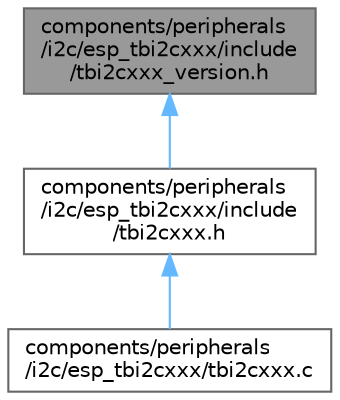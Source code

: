 digraph "components/peripherals/i2c/esp_tbi2cxxx/include/tbi2cxxx_version.h"
{
 // LATEX_PDF_SIZE
  bgcolor="transparent";
  edge [fontname=Helvetica,fontsize=10,labelfontname=Helvetica,labelfontsize=10];
  node [fontname=Helvetica,fontsize=10,shape=box,height=0.2,width=0.4];
  Node1 [id="Node000001",label="components/peripherals\l/i2c/esp_tbi2cxxx/include\l/tbi2cxxx_version.h",height=0.2,width=0.4,color="gray40", fillcolor="grey60", style="filled", fontcolor="black",tooltip=" "];
  Node1 -> Node2 [id="edge1_Node000001_Node000002",dir="back",color="steelblue1",style="solid",tooltip=" "];
  Node2 [id="Node000002",label="components/peripherals\l/i2c/esp_tbi2cxxx/include\l/tbi2cxxx.h",height=0.2,width=0.4,color="grey40", fillcolor="white", style="filled",URL="$tbi2cxxx_8h.html",tooltip=" "];
  Node2 -> Node3 [id="edge2_Node000002_Node000003",dir="back",color="steelblue1",style="solid",tooltip=" "];
  Node3 [id="Node000003",label="components/peripherals\l/i2c/esp_tbi2cxxx/tbi2cxxx.c",height=0.2,width=0.4,color="grey40", fillcolor="white", style="filled",URL="$tbi2cxxx_8c.html",tooltip=" "];
}
